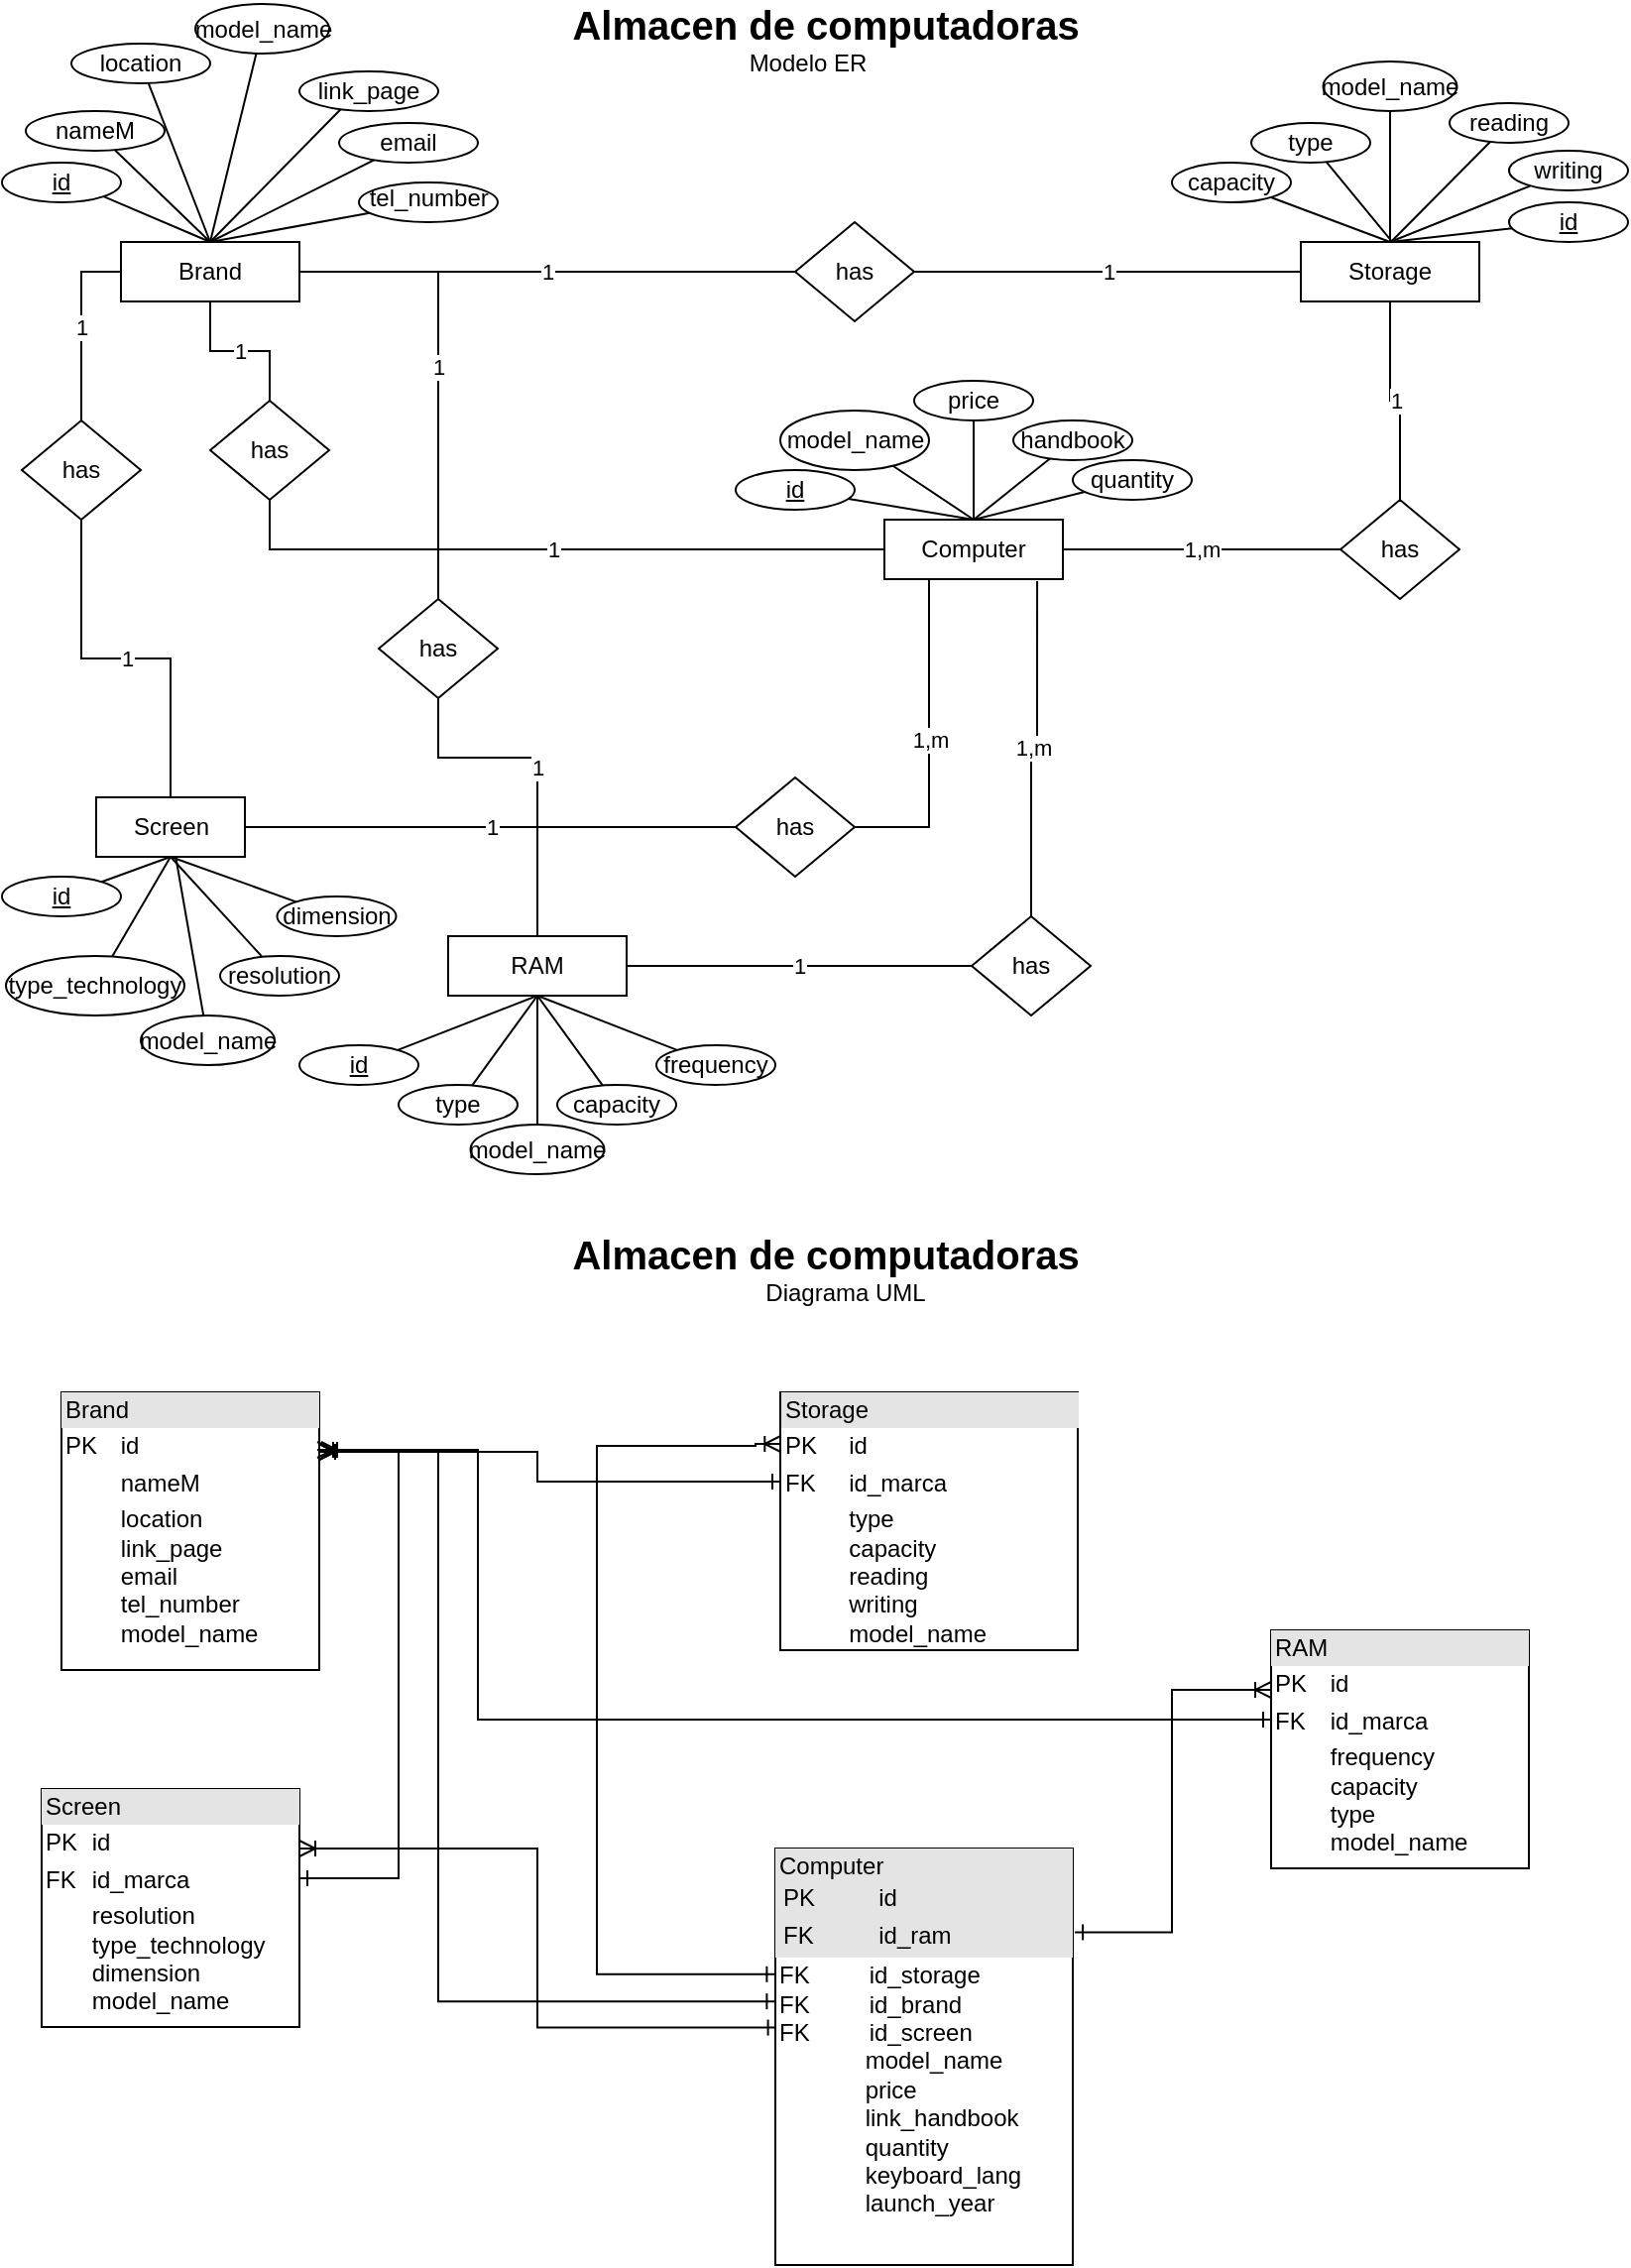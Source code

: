 <mxfile version="14.1.8" type="device"><diagram id="kODvFcWECcOZfzbk2eTu" name="Página-1"><mxGraphModel dx="981" dy="594" grid="1" gridSize="10" guides="1" tooltips="1" connect="1" arrows="1" fold="1" page="1" pageScale="1" pageWidth="827" pageHeight="1169" math="0" shadow="0"><root><mxCell id="0"/><mxCell id="1" parent="0"/><mxCell id="y9ne_oXNDNVzPUrU077n-17" value="1" style="edgeStyle=orthogonalEdgeStyle;rounded=0;orthogonalLoop=1;jettySize=auto;html=1;entryX=0;entryY=0.5;entryDx=0;entryDy=0;endArrow=none;endFill=0;" parent="1" source="y9ne_oXNDNVzPUrU077n-1" target="y9ne_oXNDNVzPUrU077n-9" edge="1"><mxGeometry relative="1" as="geometry"/></mxCell><mxCell id="efe24vT6TqvaLs--0el3-15" style="edgeStyle=none;rounded=0;orthogonalLoop=1;jettySize=auto;html=1;entryX=1;entryY=1;entryDx=0;entryDy=0;startArrow=none;startFill=0;endArrow=none;endFill=0;exitX=0.5;exitY=0;exitDx=0;exitDy=0;" parent="1" source="y9ne_oXNDNVzPUrU077n-1" target="efe24vT6TqvaLs--0el3-11" edge="1"><mxGeometry relative="1" as="geometry"/></mxCell><mxCell id="efe24vT6TqvaLs--0el3-64" style="edgeStyle=none;rounded=0;orthogonalLoop=1;jettySize=auto;html=1;entryX=0.302;entryY=0.938;entryDx=0;entryDy=0;entryPerimeter=0;startArrow=none;startFill=0;endArrow=none;endFill=0;exitX=0.5;exitY=0;exitDx=0;exitDy=0;" parent="1" source="y9ne_oXNDNVzPUrU077n-1" target="efe24vT6TqvaLs--0el3-58" edge="1"><mxGeometry relative="1" as="geometry"/></mxCell><mxCell id="y9ne_oXNDNVzPUrU077n-1" value="Brand" style="rounded=0;whiteSpace=wrap;html=1;" parent="1" vertex="1"><mxGeometry x="60" y="140" width="90" height="30" as="geometry"/></mxCell><mxCell id="MepmTHQpqaDgOcFYgwzq-10" style="edgeStyle=none;rounded=0;orthogonalLoop=1;jettySize=auto;html=1;endArrow=none;endFill=0;" parent="1" source="y9ne_oXNDNVzPUrU077n-2" target="MepmTHQpqaDgOcFYgwzq-9" edge="1"><mxGeometry relative="1" as="geometry"/></mxCell><mxCell id="y9ne_oXNDNVzPUrU077n-2" value="Storage" style="rounded=0;whiteSpace=wrap;html=1;" parent="1" vertex="1"><mxGeometry x="655" y="140" width="90" height="30" as="geometry"/></mxCell><mxCell id="y9ne_oXNDNVzPUrU077n-13" value="1" style="edgeStyle=orthogonalEdgeStyle;rounded=0;orthogonalLoop=1;jettySize=auto;html=1;entryX=0;entryY=0.5;entryDx=0;entryDy=0;endArrow=none;endFill=0;" parent="1" source="y9ne_oXNDNVzPUrU077n-3" target="y9ne_oXNDNVzPUrU077n-7" edge="1"><mxGeometry relative="1" as="geometry"/></mxCell><mxCell id="y9ne_oXNDNVzPUrU077n-24" value="1" style="edgeStyle=orthogonalEdgeStyle;rounded=0;orthogonalLoop=1;jettySize=auto;html=1;entryX=0.5;entryY=1;entryDx=0;entryDy=0;endArrow=none;endFill=0;" parent="1" source="y9ne_oXNDNVzPUrU077n-3" target="y9ne_oXNDNVzPUrU077n-23" edge="1"><mxGeometry relative="1" as="geometry"/></mxCell><mxCell id="MepmTHQpqaDgOcFYgwzq-6" style="edgeStyle=none;rounded=0;orthogonalLoop=1;jettySize=auto;html=1;endArrow=none;endFill=0;" parent="1" source="y9ne_oXNDNVzPUrU077n-3" target="MepmTHQpqaDgOcFYgwzq-5" edge="1"><mxGeometry relative="1" as="geometry"/></mxCell><mxCell id="y9ne_oXNDNVzPUrU077n-3" value="Screen" style="rounded=0;whiteSpace=wrap;html=1;" parent="1" vertex="1"><mxGeometry x="47.5" y="420" width="75" height="30" as="geometry"/></mxCell><mxCell id="y9ne_oXNDNVzPUrU077n-15" value="1" style="edgeStyle=orthogonalEdgeStyle;rounded=0;orthogonalLoop=1;jettySize=auto;html=1;entryX=0.5;entryY=1;entryDx=0;entryDy=0;endArrow=none;endFill=0;" parent="1" source="y9ne_oXNDNVzPUrU077n-4" target="y9ne_oXNDNVzPUrU077n-6" edge="1"><mxGeometry relative="1" as="geometry"/></mxCell><mxCell id="y9ne_oXNDNVzPUrU077n-19" value="1,m" style="edgeStyle=orthogonalEdgeStyle;rounded=0;orthogonalLoop=1;jettySize=auto;html=1;entryX=0;entryY=0.5;entryDx=0;entryDy=0;endArrow=none;endFill=0;" parent="1" source="y9ne_oXNDNVzPUrU077n-4" target="y9ne_oXNDNVzPUrU077n-8" edge="1"><mxGeometry relative="1" as="geometry"/></mxCell><mxCell id="y9ne_oXNDNVzPUrU077n-21" value="1,m" style="edgeStyle=orthogonalEdgeStyle;rounded=0;orthogonalLoop=1;jettySize=auto;html=1;entryX=0.5;entryY=0;entryDx=0;entryDy=0;exitX=0.856;exitY=1.033;exitDx=0;exitDy=0;endArrow=none;endFill=0;exitPerimeter=0;" parent="1" source="y9ne_oXNDNVzPUrU077n-4" target="y9ne_oXNDNVzPUrU077n-11" edge="1"><mxGeometry relative="1" as="geometry"/></mxCell><mxCell id="y9ne_oXNDNVzPUrU077n-4" value="Computer" style="rounded=0;whiteSpace=wrap;html=1;" parent="1" vertex="1"><mxGeometry x="445" y="280" width="90" height="30" as="geometry"/></mxCell><mxCell id="y9ne_oXNDNVzPUrU077n-28" value="1" style="edgeStyle=orthogonalEdgeStyle;rounded=0;orthogonalLoop=1;jettySize=auto;html=1;entryX=0.5;entryY=1;entryDx=0;entryDy=0;endArrow=none;endFill=0;" parent="1" source="y9ne_oXNDNVzPUrU077n-5" target="y9ne_oXNDNVzPUrU077n-27" edge="1"><mxGeometry relative="1" as="geometry"><Array as="points"><mxPoint x="270" y="400"/><mxPoint x="220" y="400"/></Array></mxGeometry></mxCell><mxCell id="y9ne_oXNDNVzPUrU077n-5" value="RAM" style="rounded=0;whiteSpace=wrap;html=1;" parent="1" vertex="1"><mxGeometry x="225" y="490" width="90" height="30" as="geometry"/></mxCell><mxCell id="y9ne_oXNDNVzPUrU077n-16" value="1" style="edgeStyle=orthogonalEdgeStyle;rounded=0;orthogonalLoop=1;jettySize=auto;html=1;entryX=0.5;entryY=1;entryDx=0;entryDy=0;endArrow=none;endFill=0;" parent="1" source="y9ne_oXNDNVzPUrU077n-6" target="y9ne_oXNDNVzPUrU077n-1" edge="1"><mxGeometry relative="1" as="geometry"/></mxCell><mxCell id="y9ne_oXNDNVzPUrU077n-6" value="has" style="rhombus;whiteSpace=wrap;html=1;" parent="1" vertex="1"><mxGeometry x="105" y="220" width="60" height="50" as="geometry"/></mxCell><mxCell id="y9ne_oXNDNVzPUrU077n-14" value="1,m" style="edgeStyle=orthogonalEdgeStyle;rounded=0;orthogonalLoop=1;jettySize=auto;html=1;entryX=0.25;entryY=1;entryDx=0;entryDy=0;endArrow=none;endFill=0;" parent="1" source="y9ne_oXNDNVzPUrU077n-7" target="y9ne_oXNDNVzPUrU077n-4" edge="1"><mxGeometry relative="1" as="geometry"/></mxCell><mxCell id="y9ne_oXNDNVzPUrU077n-7" value="&lt;span&gt;has&lt;/span&gt;" style="rhombus;whiteSpace=wrap;html=1;" parent="1" vertex="1"><mxGeometry x="370" y="410" width="60" height="50" as="geometry"/></mxCell><mxCell id="y9ne_oXNDNVzPUrU077n-20" value="1" style="edgeStyle=orthogonalEdgeStyle;rounded=0;orthogonalLoop=1;jettySize=auto;html=1;entryX=0.5;entryY=1;entryDx=0;entryDy=0;endArrow=none;endFill=0;" parent="1" source="y9ne_oXNDNVzPUrU077n-8" target="y9ne_oXNDNVzPUrU077n-2" edge="1"><mxGeometry relative="1" as="geometry"/></mxCell><mxCell id="y9ne_oXNDNVzPUrU077n-8" value="&lt;span style=&quot;font-weight: 400&quot;&gt;has&lt;/span&gt;" style="rhombus;whiteSpace=wrap;html=1;fontStyle=1" parent="1" vertex="1"><mxGeometry x="675" y="270" width="60" height="50" as="geometry"/></mxCell><mxCell id="y9ne_oXNDNVzPUrU077n-18" value="1" style="edgeStyle=orthogonalEdgeStyle;rounded=0;orthogonalLoop=1;jettySize=auto;html=1;entryX=0;entryY=0.5;entryDx=0;entryDy=0;endArrow=none;endFill=0;" parent="1" source="y9ne_oXNDNVzPUrU077n-9" target="y9ne_oXNDNVzPUrU077n-2" edge="1"><mxGeometry relative="1" as="geometry"/></mxCell><mxCell id="y9ne_oXNDNVzPUrU077n-9" value="has" style="rhombus;whiteSpace=wrap;html=1;" parent="1" vertex="1"><mxGeometry x="400" y="130" width="60" height="50" as="geometry"/></mxCell><mxCell id="y9ne_oXNDNVzPUrU077n-22" value="1" style="edgeStyle=orthogonalEdgeStyle;rounded=0;orthogonalLoop=1;jettySize=auto;html=1;entryX=1;entryY=0.5;entryDx=0;entryDy=0;endArrow=none;endFill=0;" parent="1" source="y9ne_oXNDNVzPUrU077n-11" target="y9ne_oXNDNVzPUrU077n-5" edge="1"><mxGeometry relative="1" as="geometry"><mxPoint x="390" y="515" as="sourcePoint"/></mxGeometry></mxCell><mxCell id="y9ne_oXNDNVzPUrU077n-11" value="&lt;span&gt;has&lt;/span&gt;" style="rhombus;whiteSpace=wrap;html=1;" parent="1" vertex="1"><mxGeometry x="489" y="480" width="60" height="50" as="geometry"/></mxCell><mxCell id="y9ne_oXNDNVzPUrU077n-25" value="1" style="edgeStyle=orthogonalEdgeStyle;rounded=0;orthogonalLoop=1;jettySize=auto;html=1;entryX=0;entryY=0.5;entryDx=0;entryDy=0;endArrow=none;endFill=0;exitX=0.5;exitY=0;exitDx=0;exitDy=0;" parent="1" source="y9ne_oXNDNVzPUrU077n-23" target="y9ne_oXNDNVzPUrU077n-1" edge="1"><mxGeometry relative="1" as="geometry"/></mxCell><mxCell id="y9ne_oXNDNVzPUrU077n-23" value="has" style="rhombus;whiteSpace=wrap;html=1;" parent="1" vertex="1"><mxGeometry x="10" y="230" width="60" height="50" as="geometry"/></mxCell><mxCell id="y9ne_oXNDNVzPUrU077n-29" value="1" style="edgeStyle=orthogonalEdgeStyle;rounded=0;orthogonalLoop=1;jettySize=auto;html=1;entryX=1;entryY=0.5;entryDx=0;entryDy=0;endArrow=none;endFill=0;exitX=0.5;exitY=0;exitDx=0;exitDy=0;" parent="1" source="y9ne_oXNDNVzPUrU077n-27" target="y9ne_oXNDNVzPUrU077n-1" edge="1"><mxGeometry relative="1" as="geometry"/></mxCell><mxCell id="y9ne_oXNDNVzPUrU077n-27" value="has" style="rhombus;whiteSpace=wrap;html=1;" parent="1" vertex="1"><mxGeometry x="190" y="320" width="60" height="50" as="geometry"/></mxCell><mxCell id="y9ne_oXNDNVzPUrU077n-30" value="&lt;b&gt;&lt;font style=&quot;font-size: 20px&quot;&gt;Almacen de computadoras&lt;/font&gt;&lt;/b&gt;" style="text;html=1;align=center;verticalAlign=middle;resizable=0;points=[];autosize=1;" parent="1" vertex="1"><mxGeometry x="280" y="20" width="270" height="20" as="geometry"/></mxCell><mxCell id="y9ne_oXNDNVzPUrU077n-31" value="Modelo ER" style="text;html=1;align=center;verticalAlign=middle;resizable=0;points=[];autosize=1;" parent="1" vertex="1"><mxGeometry x="371" y="40" width="70" height="20" as="geometry"/></mxCell><mxCell id="y9ne_oXNDNVzPUrU077n-32" value="&lt;b&gt;&lt;font style=&quot;font-size: 20px&quot;&gt;Almacen de computadoras&lt;/font&gt;&lt;/b&gt;" style="text;html=1;align=center;verticalAlign=middle;resizable=0;points=[];autosize=1;" parent="1" vertex="1"><mxGeometry x="280" y="640" width="270" height="20" as="geometry"/></mxCell><mxCell id="y9ne_oXNDNVzPUrU077n-33" value="Diagrama UML&lt;br&gt;" style="text;html=1;align=center;verticalAlign=middle;resizable=0;points=[];autosize=1;" parent="1" vertex="1"><mxGeometry x="375" y="660" width="100" height="20" as="geometry"/></mxCell><mxCell id="y9ne_oXNDNVzPUrU077n-38" value="&lt;div style=&quot;box-sizing: border-box ; width: 100% ; background: #e4e4e4 ; padding: 2px&quot;&gt;Brand&lt;/div&gt;&lt;table style=&quot;width: 100% ; font-size: 1em&quot; cellpadding=&quot;2&quot; cellspacing=&quot;0&quot;&gt;&lt;tbody&gt;&lt;tr&gt;&lt;td&gt;PK&lt;/td&gt;&lt;td&gt;id&lt;/td&gt;&lt;/tr&gt;&lt;tr&gt;&lt;td&gt;&lt;br&gt;&lt;/td&gt;&lt;td&gt;nameM&lt;/td&gt;&lt;/tr&gt;&lt;tr&gt;&lt;td&gt;&lt;/td&gt;&lt;td&gt;location&lt;br&gt;link_page&lt;br&gt;email&lt;br&gt;tel_number&lt;br&gt;model_name&lt;br&gt;&lt;br&gt;&lt;br&gt;&lt;br&gt;&lt;/td&gt;&lt;/tr&gt;&lt;/tbody&gt;&lt;/table&gt;" style="verticalAlign=top;align=left;overflow=fill;html=1;" parent="1" vertex="1"><mxGeometry x="30" y="720" width="130" height="140" as="geometry"/></mxCell><mxCell id="efe24vT6TqvaLs--0el3-5" style="edgeStyle=orthogonalEdgeStyle;rounded=0;orthogonalLoop=1;jettySize=auto;html=1;startArrow=ERone;startFill=0;endArrow=ERoneToMany;endFill=0;" parent="1" source="y9ne_oXNDNVzPUrU077n-39" edge="1"><mxGeometry relative="1" as="geometry"><mxPoint x="160" y="750" as="targetPoint"/><Array as="points"><mxPoint x="270" y="765"/><mxPoint x="270" y="750"/></Array></mxGeometry></mxCell><mxCell id="y9ne_oXNDNVzPUrU077n-39" value="&lt;div style=&quot;box-sizing: border-box ; width: 100% ; background: #e4e4e4 ; padding: 2px&quot;&gt;Storage&lt;/div&gt;&lt;table style=&quot;width: 100% ; font-size: 1em&quot; cellpadding=&quot;2&quot; cellspacing=&quot;0&quot;&gt;&lt;tbody&gt;&lt;tr&gt;&lt;td&gt;PK&lt;/td&gt;&lt;td&gt;id&lt;/td&gt;&lt;/tr&gt;&lt;tr&gt;&lt;td&gt;FK&lt;/td&gt;&lt;td&gt;id_marca&lt;/td&gt;&lt;/tr&gt;&lt;tr&gt;&lt;td&gt;&lt;/td&gt;&lt;td&gt;type&lt;br&gt;capacity&lt;br&gt;reading&lt;br&gt;writing&lt;br&gt;model_name&lt;/td&gt;&lt;/tr&gt;&lt;/tbody&gt;&lt;/table&gt;" style="verticalAlign=top;align=left;overflow=fill;html=1;" parent="1" vertex="1"><mxGeometry x="392.5" y="720" width="150" height="130" as="geometry"/></mxCell><mxCell id="efe24vT6TqvaLs--0el3-7" style="edgeStyle=orthogonalEdgeStyle;rounded=0;orthogonalLoop=1;jettySize=auto;html=1;startArrow=ERone;startFill=0;endArrow=ERoneToMany;endFill=0;" parent="1" edge="1"><mxGeometry relative="1" as="geometry"><mxPoint x="161" y="749" as="targetPoint"/><Array as="points"><mxPoint x="240" y="885"/><mxPoint x="240" y="749"/></Array><mxPoint x="640" y="885" as="sourcePoint"/></mxGeometry></mxCell><mxCell id="y9ne_oXNDNVzPUrU077n-40" value="&lt;div style=&quot;box-sizing: border-box ; width: 100% ; background: #e4e4e4 ; padding: 2px&quot;&gt;RAM&lt;/div&gt;&lt;table style=&quot;width: 100% ; font-size: 1em&quot; cellpadding=&quot;2&quot; cellspacing=&quot;0&quot;&gt;&lt;tbody&gt;&lt;tr&gt;&lt;td&gt;PK&lt;/td&gt;&lt;td&gt;id&lt;/td&gt;&lt;/tr&gt;&lt;tr&gt;&lt;td&gt;FK&lt;/td&gt;&lt;td&gt;id_marca&lt;/td&gt;&lt;/tr&gt;&lt;tr&gt;&lt;td&gt;&lt;/td&gt;&lt;td&gt;frequency&lt;br&gt;capacity&lt;br&gt;type&lt;br&gt;model_name&lt;br&gt;&lt;br&gt;&lt;br&gt;&lt;/td&gt;&lt;/tr&gt;&lt;/tbody&gt;&lt;/table&gt;" style="verticalAlign=top;align=left;overflow=fill;html=1;" parent="1" vertex="1"><mxGeometry x="640" y="840" width="130" height="120" as="geometry"/></mxCell><mxCell id="efe24vT6TqvaLs--0el3-6" style="edgeStyle=orthogonalEdgeStyle;rounded=0;orthogonalLoop=1;jettySize=auto;html=1;startArrow=ERone;startFill=0;endArrow=ERoneToMany;endFill=0;" parent="1" source="y9ne_oXNDNVzPUrU077n-41" edge="1"><mxGeometry relative="1" as="geometry"><mxPoint x="151" y="958" as="sourcePoint"/><mxPoint x="159" y="749" as="targetPoint"/><Array as="points"><mxPoint x="200" y="965"/><mxPoint x="200" y="749"/></Array></mxGeometry></mxCell><mxCell id="y9ne_oXNDNVzPUrU077n-41" value="&lt;div style=&quot;box-sizing: border-box ; width: 100% ; background: #e4e4e4 ; padding: 2px&quot;&gt;Screen&lt;/div&gt;&lt;table style=&quot;width: 100% ; font-size: 1em&quot; cellpadding=&quot;2&quot; cellspacing=&quot;0&quot;&gt;&lt;tbody&gt;&lt;tr&gt;&lt;td&gt;PK&lt;/td&gt;&lt;td&gt;id&lt;/td&gt;&lt;/tr&gt;&lt;tr&gt;&lt;td&gt;FK&lt;/td&gt;&lt;td&gt;id_marca&lt;/td&gt;&lt;/tr&gt;&lt;tr&gt;&lt;td&gt;&lt;/td&gt;&lt;td&gt;resolution&lt;br&gt;type_technology&lt;br&gt;dimension&lt;br&gt;model_name&lt;br&gt;&lt;/td&gt;&lt;/tr&gt;&lt;/tbody&gt;&lt;/table&gt;" style="verticalAlign=top;align=left;overflow=fill;html=1;" parent="1" vertex="1"><mxGeometry x="20" y="920" width="130" height="120" as="geometry"/></mxCell><mxCell id="efe24vT6TqvaLs--0el3-1" style="edgeStyle=orthogonalEdgeStyle;rounded=0;orthogonalLoop=1;jettySize=auto;html=1;startArrow=ERone;startFill=0;endArrow=ERoneToMany;endFill=0;exitX=0.002;exitY=0.43;exitDx=0;exitDy=0;exitPerimeter=0;" parent="1" source="y9ne_oXNDNVzPUrU077n-42" edge="1"><mxGeometry relative="1" as="geometry"><mxPoint x="150" y="950" as="targetPoint"/><Array as="points"><mxPoint x="270" y="1040"/><mxPoint x="270" y="950"/></Array></mxGeometry></mxCell><mxCell id="efe24vT6TqvaLs--0el3-2" style="edgeStyle=orthogonalEdgeStyle;rounded=0;orthogonalLoop=1;jettySize=auto;html=1;startArrow=ERone;startFill=0;endArrow=ERoneToMany;endFill=0;exitX=-0.002;exitY=0.367;exitDx=0;exitDy=0;exitPerimeter=0;" parent="1" source="y9ne_oXNDNVzPUrU077n-42" edge="1"><mxGeometry relative="1" as="geometry"><mxPoint x="360" y="1045" as="sourcePoint"/><mxPoint x="160" y="750" as="targetPoint"/><Array as="points"><mxPoint x="220" y="1027"/><mxPoint x="220" y="750"/></Array></mxGeometry></mxCell><mxCell id="efe24vT6TqvaLs--0el3-3" style="edgeStyle=orthogonalEdgeStyle;rounded=0;orthogonalLoop=1;jettySize=auto;html=1;entryX=0;entryY=0.25;entryDx=0;entryDy=0;startArrow=ERone;startFill=0;endArrow=ERoneToMany;endFill=0;exitX=1.007;exitY=0.201;exitDx=0;exitDy=0;exitPerimeter=0;" parent="1" source="y9ne_oXNDNVzPUrU077n-42" target="y9ne_oXNDNVzPUrU077n-40" edge="1"><mxGeometry relative="1" as="geometry"/></mxCell><mxCell id="efe24vT6TqvaLs--0el3-4" style="edgeStyle=orthogonalEdgeStyle;rounded=0;orthogonalLoop=1;jettySize=auto;html=1;startArrow=ERone;startFill=0;endArrow=ERoneToMany;endFill=0;exitX=-0.002;exitY=0.302;exitDx=0;exitDy=0;exitPerimeter=0;entryX=0.001;entryY=0.2;entryDx=0;entryDy=0;entryPerimeter=0;" parent="1" source="y9ne_oXNDNVzPUrU077n-42" target="y9ne_oXNDNVzPUrU077n-39" edge="1"><mxGeometry relative="1" as="geometry"><mxPoint x="380" y="710" as="targetPoint"/><Array as="points"><mxPoint x="300" y="1013"/><mxPoint x="300" y="747"/><mxPoint x="380" y="747"/></Array></mxGeometry></mxCell><mxCell id="y9ne_oXNDNVzPUrU077n-42" value="&lt;div style=&quot;box-sizing: border-box ; width: 100% ; background: #e4e4e4 ; padding: 2px&quot;&gt;Computer&lt;br&gt;&lt;table cellpadding=&quot;2&quot; cellspacing=&quot;0&quot; style=&quot;font-size: 1em ; width: 100%&quot;&gt;&lt;tbody&gt;&lt;tr&gt;&lt;td&gt;PK&lt;/td&gt;&lt;td&gt;id&lt;/td&gt;&lt;/tr&gt;&lt;tr&gt;&lt;td&gt;FK&lt;/td&gt;&lt;td&gt;id_ram&lt;/td&gt;&lt;/tr&gt;&lt;/tbody&gt;&lt;/table&gt;&lt;/div&gt;&lt;table cellpadding=&quot;2&quot; cellspacing=&quot;0&quot; style=&quot;font-size: 1em ; width: 180px&quot;&gt;&lt;tbody&gt;&lt;tr&gt;&lt;td&gt;FK&amp;nbsp; &amp;nbsp; &amp;nbsp; &amp;nbsp; &amp;nbsp;id_storage&lt;br&gt;FK&amp;nbsp; &amp;nbsp; &amp;nbsp; &amp;nbsp; &amp;nbsp;id_brand&lt;br&gt;FK&amp;nbsp; &amp;nbsp; &amp;nbsp; &amp;nbsp; &amp;nbsp;id_screen&lt;br&gt;&amp;nbsp; &amp;nbsp; &amp;nbsp; &amp;nbsp; &amp;nbsp; &amp;nbsp; &amp;nbsp;model_name&amp;nbsp;&lt;br&gt;&amp;nbsp; &amp;nbsp; &amp;nbsp; &amp;nbsp; &amp;nbsp; &amp;nbsp; &amp;nbsp;price&lt;br&gt;&amp;nbsp; &amp;nbsp; &amp;nbsp; &amp;nbsp; &amp;nbsp; &amp;nbsp; &amp;nbsp;link_handbook&lt;br&gt;&amp;nbsp; &amp;nbsp; &amp;nbsp; &amp;nbsp; &amp;nbsp; &amp;nbsp; &amp;nbsp;quantity&lt;br&gt;&amp;nbsp; &amp;nbsp; &amp;nbsp; &amp;nbsp; &amp;nbsp; &amp;nbsp; &amp;nbsp;keyboard_lang&lt;br&gt;&amp;nbsp; &amp;nbsp; &amp;nbsp; &amp;nbsp; &amp;nbsp; &amp;nbsp; &amp;nbsp;launch_year&lt;br&gt;&amp;nbsp; &amp;nbsp; &amp;nbsp; &amp;nbsp; &amp;nbsp; &amp;nbsp; &amp;nbsp;&lt;br&gt;&lt;br&gt;&lt;br&gt;&amp;nbsp; &amp;nbsp; &amp;nbsp; &amp;nbsp; &amp;nbsp; &amp;nbsp; &amp;nbsp;&lt;br&gt;&lt;/td&gt;&lt;td&gt;&lt;br&gt;&lt;/td&gt;&lt;/tr&gt;&lt;/tbody&gt;&lt;/table&gt;" style="verticalAlign=top;align=left;overflow=fill;html=1;" parent="1" vertex="1"><mxGeometry x="390" y="950" width="150" height="210" as="geometry"/></mxCell><mxCell id="efe24vT6TqvaLs--0el3-17" style="edgeStyle=none;rounded=0;orthogonalLoop=1;jettySize=auto;html=1;entryX=0.5;entryY=1;entryDx=0;entryDy=0;startArrow=none;startFill=0;endArrow=none;endFill=0;" parent="1" source="efe24vT6TqvaLs--0el3-9" target="y9ne_oXNDNVzPUrU077n-5" edge="1"><mxGeometry relative="1" as="geometry"/></mxCell><mxCell id="efe24vT6TqvaLs--0el3-9" value="id" style="ellipse;whiteSpace=wrap;html=1;align=center;fontStyle=4;" parent="1" vertex="1"><mxGeometry x="150" y="545" width="60" height="20" as="geometry"/></mxCell><mxCell id="efe24vT6TqvaLs--0el3-16" style="edgeStyle=none;rounded=0;orthogonalLoop=1;jettySize=auto;html=1;entryX=0.5;entryY=1;entryDx=0;entryDy=0;startArrow=none;startFill=0;endArrow=none;endFill=0;" parent="1" source="efe24vT6TqvaLs--0el3-10" target="y9ne_oXNDNVzPUrU077n-3" edge="1"><mxGeometry relative="1" as="geometry"/></mxCell><mxCell id="efe24vT6TqvaLs--0el3-10" value="id" style="ellipse;whiteSpace=wrap;html=1;align=center;fontStyle=4;" parent="1" vertex="1"><mxGeometry y="460" width="60" height="20" as="geometry"/></mxCell><mxCell id="efe24vT6TqvaLs--0el3-11" value="id" style="ellipse;whiteSpace=wrap;html=1;align=center;fontStyle=4;" parent="1" vertex="1"><mxGeometry y="100" width="60" height="20" as="geometry"/></mxCell><mxCell id="efe24vT6TqvaLs--0el3-18" style="edgeStyle=none;rounded=0;orthogonalLoop=1;jettySize=auto;html=1;entryX=0.5;entryY=0;entryDx=0;entryDy=0;startArrow=none;startFill=0;endArrow=none;endFill=0;" parent="1" source="efe24vT6TqvaLs--0el3-12" target="y9ne_oXNDNVzPUrU077n-2" edge="1"><mxGeometry relative="1" as="geometry"/></mxCell><mxCell id="efe24vT6TqvaLs--0el3-12" value="id" style="ellipse;whiteSpace=wrap;html=1;align=center;fontStyle=4;" parent="1" vertex="1"><mxGeometry x="760" y="120" width="60" height="20" as="geometry"/></mxCell><mxCell id="efe24vT6TqvaLs--0el3-14" style="rounded=0;orthogonalLoop=1;jettySize=auto;html=1;entryX=0.5;entryY=0;entryDx=0;entryDy=0;startArrow=none;startFill=0;endArrow=none;endFill=0;" parent="1" source="efe24vT6TqvaLs--0el3-13" target="y9ne_oXNDNVzPUrU077n-4" edge="1"><mxGeometry relative="1" as="geometry"/></mxCell><mxCell id="efe24vT6TqvaLs--0el3-13" value="id" style="ellipse;whiteSpace=wrap;html=1;align=center;fontStyle=4;" parent="1" vertex="1"><mxGeometry x="370" y="255" width="60" height="20" as="geometry"/></mxCell><mxCell id="efe24vT6TqvaLs--0el3-20" style="edgeStyle=none;rounded=0;orthogonalLoop=1;jettySize=auto;html=1;entryX=0.5;entryY=0;entryDx=0;entryDy=0;startArrow=none;startFill=0;endArrow=none;endFill=0;" parent="1" source="efe24vT6TqvaLs--0el3-19" target="y9ne_oXNDNVzPUrU077n-4" edge="1"><mxGeometry relative="1" as="geometry"/></mxCell><mxCell id="efe24vT6TqvaLs--0el3-19" value="model_name" style="ellipse;whiteSpace=wrap;html=1;align=center;" parent="1" vertex="1"><mxGeometry x="392.5" y="225" width="75" height="30" as="geometry"/></mxCell><mxCell id="efe24vT6TqvaLs--0el3-23" style="edgeStyle=none;rounded=0;orthogonalLoop=1;jettySize=auto;html=1;startArrow=none;startFill=0;endArrow=none;endFill=0;entryX=0.5;entryY=0;entryDx=0;entryDy=0;" parent="1" source="efe24vT6TqvaLs--0el3-21" target="y9ne_oXNDNVzPUrU077n-4" edge="1"><mxGeometry relative="1" as="geometry"><mxPoint x="415" y="280" as="targetPoint"/></mxGeometry></mxCell><mxCell id="efe24vT6TqvaLs--0el3-21" value="price" style="ellipse;whiteSpace=wrap;html=1;align=center;" parent="1" vertex="1"><mxGeometry x="460" y="210" width="60" height="20" as="geometry"/></mxCell><mxCell id="efe24vT6TqvaLs--0el3-24" style="edgeStyle=none;rounded=0;orthogonalLoop=1;jettySize=auto;html=1;entryX=0.5;entryY=0;entryDx=0;entryDy=0;startArrow=none;startFill=0;endArrow=none;endFill=0;" parent="1" source="efe24vT6TqvaLs--0el3-22" target="y9ne_oXNDNVzPUrU077n-4" edge="1"><mxGeometry relative="1" as="geometry"/></mxCell><mxCell id="efe24vT6TqvaLs--0el3-22" value="handbook" style="ellipse;whiteSpace=wrap;html=1;align=center;" parent="1" vertex="1"><mxGeometry x="510" y="230" width="60" height="20" as="geometry"/></mxCell><mxCell id="efe24vT6TqvaLs--0el3-26" style="edgeStyle=none;rounded=0;orthogonalLoop=1;jettySize=auto;html=1;entryX=0.5;entryY=0;entryDx=0;entryDy=0;startArrow=none;startFill=0;endArrow=none;endFill=0;" parent="1" source="efe24vT6TqvaLs--0el3-25" target="y9ne_oXNDNVzPUrU077n-4" edge="1"><mxGeometry relative="1" as="geometry"/></mxCell><mxCell id="efe24vT6TqvaLs--0el3-25" value="quantity" style="ellipse;whiteSpace=wrap;html=1;align=center;" parent="1" vertex="1"><mxGeometry x="540" y="250" width="60" height="20" as="geometry"/></mxCell><mxCell id="efe24vT6TqvaLs--0el3-33" style="edgeStyle=none;rounded=0;orthogonalLoop=1;jettySize=auto;html=1;startArrow=none;startFill=0;endArrow=none;endFill=0;entryX=0.513;entryY=0.004;entryDx=0;entryDy=0;entryPerimeter=0;" parent="1" source="efe24vT6TqvaLs--0el3-28" target="y9ne_oXNDNVzPUrU077n-2" edge="1"><mxGeometry relative="1" as="geometry"><mxPoint x="720" y="140" as="targetPoint"/></mxGeometry></mxCell><mxCell id="efe24vT6TqvaLs--0el3-28" value="&lt;span style=&quot;text-align: left&quot;&gt;type&lt;/span&gt;" style="ellipse;whiteSpace=wrap;html=1;align=center;" parent="1" vertex="1"><mxGeometry x="630" y="80" width="60" height="20" as="geometry"/></mxCell><mxCell id="efe24vT6TqvaLs--0el3-32" style="edgeStyle=none;rounded=0;orthogonalLoop=1;jettySize=auto;html=1;entryX=0.5;entryY=0;entryDx=0;entryDy=0;startArrow=none;startFill=0;endArrow=none;endFill=0;" parent="1" source="efe24vT6TqvaLs--0el3-29" target="y9ne_oXNDNVzPUrU077n-2" edge="1"><mxGeometry relative="1" as="geometry"/></mxCell><mxCell id="efe24vT6TqvaLs--0el3-29" value="&lt;span style=&quot;text-align: left&quot;&gt;capacity&lt;/span&gt;" style="ellipse;whiteSpace=wrap;html=1;align=center;" parent="1" vertex="1"><mxGeometry x="590" y="100" width="60" height="20" as="geometry"/></mxCell><mxCell id="efe24vT6TqvaLs--0el3-37" style="edgeStyle=none;rounded=0;orthogonalLoop=1;jettySize=auto;html=1;startArrow=none;startFill=0;endArrow=none;endFill=0;entryX=0.505;entryY=-0.001;entryDx=0;entryDy=0;entryPerimeter=0;" parent="1" source="efe24vT6TqvaLs--0el3-30" target="y9ne_oXNDNVzPUrU077n-2" edge="1"><mxGeometry relative="1" as="geometry"><mxPoint x="720.0" y="140" as="targetPoint"/></mxGeometry></mxCell><mxCell id="efe24vT6TqvaLs--0el3-30" value="&lt;span style=&quot;text-align: left&quot;&gt;reading&lt;/span&gt;" style="ellipse;whiteSpace=wrap;html=1;align=center;" parent="1" vertex="1"><mxGeometry x="730" y="70" width="60" height="20" as="geometry"/></mxCell><mxCell id="efe24vT6TqvaLs--0el3-34" style="edgeStyle=none;rounded=0;orthogonalLoop=1;jettySize=auto;html=1;startArrow=none;startFill=0;endArrow=none;endFill=0;entryX=0.5;entryY=0;entryDx=0;entryDy=0;" parent="1" source="efe24vT6TqvaLs--0el3-31" target="y9ne_oXNDNVzPUrU077n-2" edge="1"><mxGeometry relative="1" as="geometry"><mxPoint x="720" y="140" as="targetPoint"/></mxGeometry></mxCell><mxCell id="efe24vT6TqvaLs--0el3-31" value="&#10;&#10;&lt;span style=&quot;color: rgb(0, 0, 0); font-family: helvetica; font-size: 12px; font-style: normal; font-weight: 400; letter-spacing: normal; text-align: left; text-indent: 0px; text-transform: none; word-spacing: 0px; background-color: rgb(248, 249, 250); display: inline; float: none;&quot;&gt;writing&lt;/span&gt;&#10;&#10;" style="ellipse;whiteSpace=wrap;html=1;align=center;" parent="1" vertex="1"><mxGeometry x="760" y="94" width="60" height="20" as="geometry"/></mxCell><mxCell id="efe24vT6TqvaLs--0el3-44" style="edgeStyle=none;rounded=0;orthogonalLoop=1;jettySize=auto;html=1;entryX=0.5;entryY=1;entryDx=0;entryDy=0;startArrow=none;startFill=0;endArrow=none;endFill=0;" parent="1" source="efe24vT6TqvaLs--0el3-39" target="y9ne_oXNDNVzPUrU077n-5" edge="1"><mxGeometry relative="1" as="geometry"/></mxCell><mxCell id="efe24vT6TqvaLs--0el3-39" value="&lt;span style=&quot;text-align: left&quot;&gt;type&lt;/span&gt;" style="ellipse;whiteSpace=wrap;html=1;align=center;" parent="1" vertex="1"><mxGeometry x="200" y="565" width="60" height="20" as="geometry"/></mxCell><mxCell id="efe24vT6TqvaLs--0el3-45" style="edgeStyle=none;rounded=0;orthogonalLoop=1;jettySize=auto;html=1;startArrow=none;startFill=0;endArrow=none;endFill=0;" parent="1" source="efe24vT6TqvaLs--0el3-40" edge="1"><mxGeometry relative="1" as="geometry"><mxPoint x="270" y="520" as="targetPoint"/></mxGeometry></mxCell><mxCell id="efe24vT6TqvaLs--0el3-40" value="&lt;span style=&quot;text-align: left&quot;&gt;capacity&lt;/span&gt;" style="ellipse;whiteSpace=wrap;html=1;align=center;" parent="1" vertex="1"><mxGeometry x="280" y="565" width="60" height="20" as="geometry"/></mxCell><mxCell id="efe24vT6TqvaLs--0el3-46" style="edgeStyle=none;rounded=0;orthogonalLoop=1;jettySize=auto;html=1;startArrow=none;startFill=0;endArrow=none;endFill=0;" parent="1" source="efe24vT6TqvaLs--0el3-43" edge="1"><mxGeometry relative="1" as="geometry"><mxPoint x="270" y="520" as="targetPoint"/></mxGeometry></mxCell><mxCell id="efe24vT6TqvaLs--0el3-43" value="&lt;span style=&quot;font-family: &amp;#34;helvetica&amp;#34; ; text-align: left&quot;&gt;frequency&lt;/span&gt;" style="ellipse;whiteSpace=wrap;html=1;align=center;" parent="1" vertex="1"><mxGeometry x="330" y="545" width="60" height="20" as="geometry"/></mxCell><mxCell id="efe24vT6TqvaLs--0el3-62" style="edgeStyle=none;rounded=0;orthogonalLoop=1;jettySize=auto;html=1;entryX=0.5;entryY=0;entryDx=0;entryDy=0;startArrow=none;startFill=0;endArrow=none;endFill=0;" parent="1" source="efe24vT6TqvaLs--0el3-54" target="y9ne_oXNDNVzPUrU077n-1" edge="1"><mxGeometry relative="1" as="geometry"/></mxCell><mxCell id="efe24vT6TqvaLs--0el3-54" value="&lt;span style=&quot;text-align: left&quot;&gt;nameM&lt;/span&gt;" style="ellipse;whiteSpace=wrap;html=1;align=center;" parent="1" vertex="1"><mxGeometry x="12" y="74" width="70" height="20" as="geometry"/></mxCell><mxCell id="efe24vT6TqvaLs--0el3-63" style="edgeStyle=none;rounded=0;orthogonalLoop=1;jettySize=auto;html=1;entryX=0.5;entryY=0;entryDx=0;entryDy=0;startArrow=none;startFill=0;endArrow=none;endFill=0;" parent="1" source="efe24vT6TqvaLs--0el3-56" target="y9ne_oXNDNVzPUrU077n-1" edge="1"><mxGeometry relative="1" as="geometry"/></mxCell><mxCell id="efe24vT6TqvaLs--0el3-56" value="&lt;span style=&quot;text-align: left&quot;&gt;location&lt;/span&gt;" style="ellipse;whiteSpace=wrap;html=1;align=center;" parent="1" vertex="1"><mxGeometry x="35" y="40" width="70" height="20" as="geometry"/></mxCell><mxCell id="efe24vT6TqvaLs--0el3-58" value="&lt;span style=&quot;text-align: left&quot;&gt;link_page&lt;/span&gt;" style="ellipse;whiteSpace=wrap;html=1;align=center;" parent="1" vertex="1"><mxGeometry x="150" y="54" width="70" height="20" as="geometry"/></mxCell><mxCell id="efe24vT6TqvaLs--0el3-59" style="edgeStyle=none;rounded=0;orthogonalLoop=1;jettySize=auto;html=1;exitX=0.5;exitY=0;exitDx=0;exitDy=0;startArrow=none;startFill=0;endArrow=none;endFill=0;" parent="1" source="efe24vT6TqvaLs--0el3-54" target="efe24vT6TqvaLs--0el3-54" edge="1"><mxGeometry relative="1" as="geometry"/></mxCell><mxCell id="efe24vT6TqvaLs--0el3-65" style="edgeStyle=none;rounded=0;orthogonalLoop=1;jettySize=auto;html=1;startArrow=none;startFill=0;endArrow=none;endFill=0;entryX=0.5;entryY=0;entryDx=0;entryDy=0;" parent="1" source="efe24vT6TqvaLs--0el3-60" target="y9ne_oXNDNVzPUrU077n-1" edge="1"><mxGeometry relative="1" as="geometry"><mxPoint x="100" y="140" as="targetPoint"/></mxGeometry></mxCell><mxCell id="efe24vT6TqvaLs--0el3-60" value="&lt;span style=&quot;text-align: left&quot;&gt;email&lt;/span&gt;" style="ellipse;whiteSpace=wrap;html=1;align=center;" parent="1" vertex="1"><mxGeometry x="170" y="80" width="70" height="20" as="geometry"/></mxCell><mxCell id="efe24vT6TqvaLs--0el3-66" style="edgeStyle=none;rounded=0;orthogonalLoop=1;jettySize=auto;html=1;entryX=0.5;entryY=0;entryDx=0;entryDy=0;startArrow=none;startFill=0;endArrow=none;endFill=0;" parent="1" source="efe24vT6TqvaLs--0el3-61" target="y9ne_oXNDNVzPUrU077n-1" edge="1"><mxGeometry relative="1" as="geometry"/></mxCell><mxCell id="efe24vT6TqvaLs--0el3-61" value="&lt;table cellpadding=&quot;2&quot; cellspacing=&quot;0&quot; style=&quot;font-size: 1em ; text-align: left ; width: 130px&quot;&gt;&lt;tbody&gt;&lt;tr&gt;&lt;td&gt;&lt;br&gt;&amp;nbsp; &amp;nbsp; &amp;nbsp; &amp;nbsp; &amp;nbsp; tel_number&lt;br&gt;&lt;/td&gt;&lt;/tr&gt;&lt;tr&gt;&lt;td&gt;&lt;/td&gt;&lt;td&gt;&lt;br&gt;&lt;/td&gt;&lt;/tr&gt;&lt;/tbody&gt;&lt;/table&gt;" style="ellipse;whiteSpace=wrap;html=1;align=center;" parent="1" vertex="1"><mxGeometry x="180" y="110" width="70" height="20" as="geometry"/></mxCell><mxCell id="efe24vT6TqvaLs--0el3-70" style="edgeStyle=none;rounded=0;orthogonalLoop=1;jettySize=auto;html=1;entryX=0.5;entryY=1;entryDx=0;entryDy=0;startArrow=none;startFill=0;endArrow=none;endFill=0;" parent="1" source="efe24vT6TqvaLs--0el3-67" target="y9ne_oXNDNVzPUrU077n-3" edge="1"><mxGeometry relative="1" as="geometry"/></mxCell><mxCell id="efe24vT6TqvaLs--0el3-67" value="&lt;span style=&quot;text-align: left&quot;&gt;type_technology&lt;/span&gt;" style="ellipse;whiteSpace=wrap;html=1;align=center;" parent="1" vertex="1"><mxGeometry x="2" y="500" width="90" height="30" as="geometry"/></mxCell><mxCell id="efe24vT6TqvaLs--0el3-72" style="edgeStyle=none;rounded=0;orthogonalLoop=1;jettySize=auto;html=1;entryX=0.5;entryY=1;entryDx=0;entryDy=0;startArrow=none;startFill=0;endArrow=none;endFill=0;" parent="1" source="efe24vT6TqvaLs--0el3-68" target="y9ne_oXNDNVzPUrU077n-3" edge="1"><mxGeometry relative="1" as="geometry"/></mxCell><mxCell id="efe24vT6TqvaLs--0el3-68" value="&lt;span style=&quot;text-align: left&quot;&gt;resolution&lt;/span&gt;" style="ellipse;whiteSpace=wrap;html=1;align=center;" parent="1" vertex="1"><mxGeometry x="110" y="500" width="60" height="20" as="geometry"/></mxCell><mxCell id="efe24vT6TqvaLs--0el3-71" style="edgeStyle=none;rounded=0;orthogonalLoop=1;jettySize=auto;html=1;entryX=0.5;entryY=1;entryDx=0;entryDy=0;startArrow=none;startFill=0;endArrow=none;endFill=0;" parent="1" source="efe24vT6TqvaLs--0el3-69" target="y9ne_oXNDNVzPUrU077n-3" edge="1"><mxGeometry relative="1" as="geometry"/></mxCell><mxCell id="efe24vT6TqvaLs--0el3-69" value="&lt;span style=&quot;text-align: left&quot;&gt;dimension&lt;/span&gt;" style="ellipse;whiteSpace=wrap;html=1;align=center;" parent="1" vertex="1"><mxGeometry x="138.75" y="470" width="60" height="20" as="geometry"/></mxCell><mxCell id="MepmTHQpqaDgOcFYgwzq-4" style="rounded=0;orthogonalLoop=1;jettySize=auto;html=1;entryX=0.5;entryY=0;entryDx=0;entryDy=0;endArrow=none;endFill=0;" parent="1" source="MepmTHQpqaDgOcFYgwzq-1" target="y9ne_oXNDNVzPUrU077n-1" edge="1"><mxGeometry relative="1" as="geometry"/></mxCell><mxCell id="MepmTHQpqaDgOcFYgwzq-1" value="model_name" style="ellipse;whiteSpace=wrap;html=1;align=center;" parent="1" vertex="1"><mxGeometry x="97.5" y="20" width="67.5" height="25" as="geometry"/></mxCell><mxCell id="MepmTHQpqaDgOcFYgwzq-5" value="model_name" style="ellipse;whiteSpace=wrap;html=1;align=center;" parent="1" vertex="1"><mxGeometry x="70" y="530" width="67.5" height="25" as="geometry"/></mxCell><mxCell id="MepmTHQpqaDgOcFYgwzq-8" style="edgeStyle=none;rounded=0;orthogonalLoop=1;jettySize=auto;html=1;entryX=0.5;entryY=1;entryDx=0;entryDy=0;endArrow=none;endFill=0;" parent="1" source="MepmTHQpqaDgOcFYgwzq-7" target="y9ne_oXNDNVzPUrU077n-5" edge="1"><mxGeometry relative="1" as="geometry"/></mxCell><mxCell id="MepmTHQpqaDgOcFYgwzq-7" value="model_name" style="ellipse;whiteSpace=wrap;html=1;align=center;" parent="1" vertex="1"><mxGeometry x="236.25" y="585" width="67.5" height="25" as="geometry"/></mxCell><mxCell id="MepmTHQpqaDgOcFYgwzq-9" value="model_name" style="ellipse;whiteSpace=wrap;html=1;align=center;" parent="1" vertex="1"><mxGeometry x="666.25" y="49" width="67.5" height="25" as="geometry"/></mxCell></root></mxGraphModel></diagram></mxfile>
